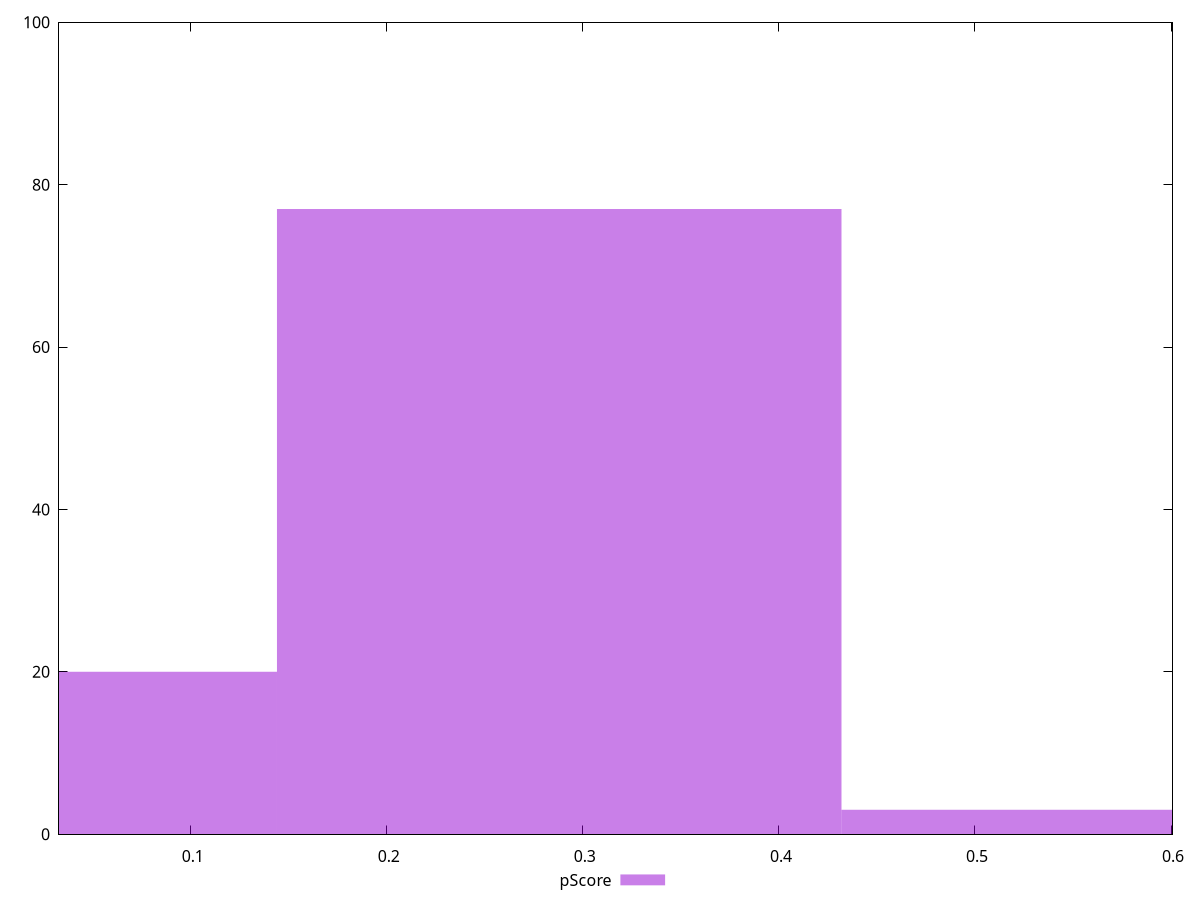 reset

$pScore <<EOF
0.2879383581701234 77
0.5758767163402468 3
0 20
EOF

set key outside below
set boxwidth 0.2879383581701234
set xrange [0.03279947479146428:0.6007382333044784]
set yrange [0:100]
set trange [0:100]
set style fill transparent solid 0.5 noborder
set terminal svg size 640, 490 enhanced background rgb 'white'
set output "reports/report_00027_2021-02-24T12-40-31.850Z/first-cpu-idle/samples/astro/pScore/histogram.svg"

plot $pScore title "pScore" with boxes

reset
